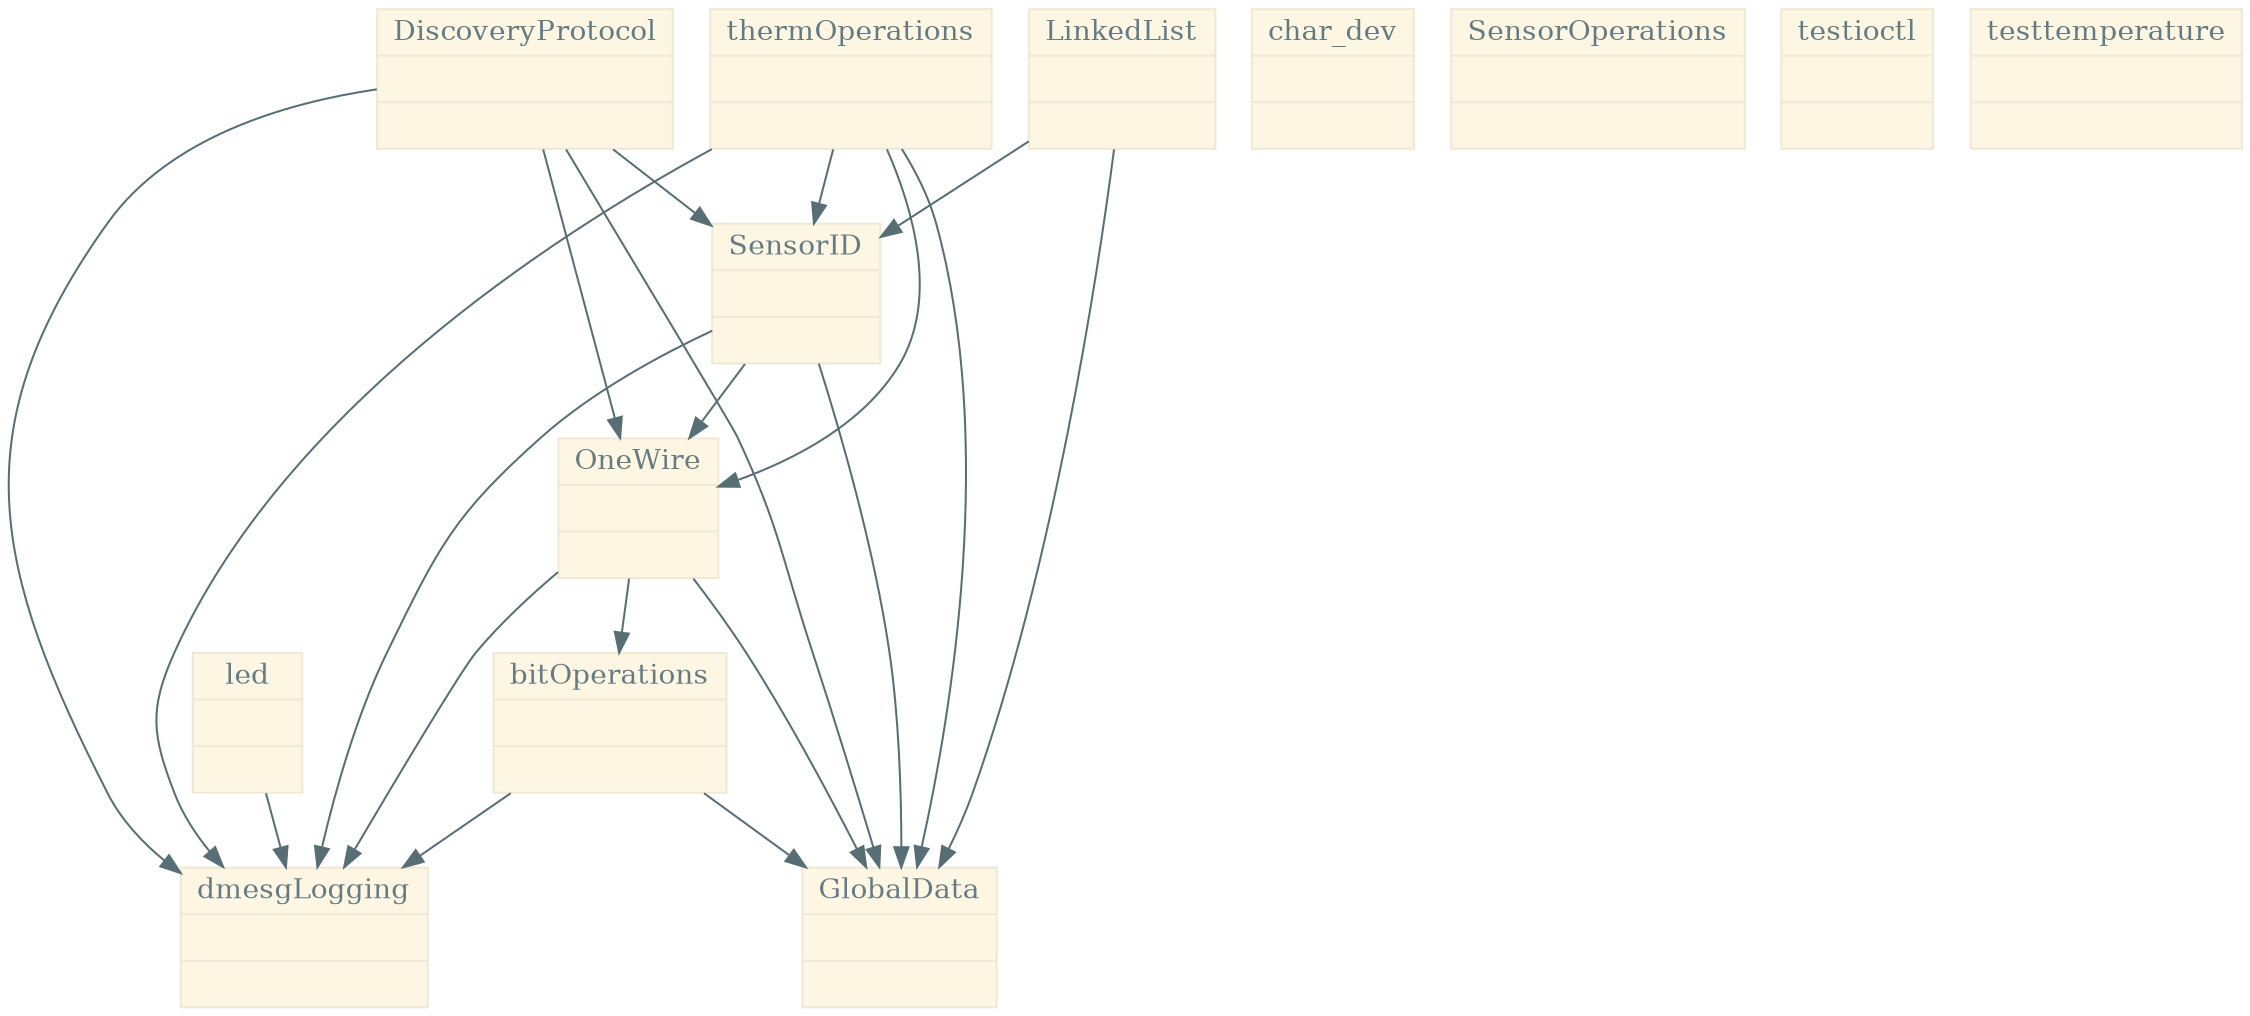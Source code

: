 /**
 * Class diagram with solarized light colorscheme
 * Example found on http://fsteeg.com/2006/11/17/uml-class-diagrams-with-graphviz/
 *
 * Colors added by Mattijs Korpershoek
 * <mattijs.korpershoek@gmail.com>
 */

/*
 * Solarized colorscheme:
 * $base03:    #002b36;
 * $base02:    #073642;
 * $base01:    #586e75;
 * $base00:    #657b83;
 * $base0:     #839496;
 * $base1:     #93a1a1;
 * $base2:     #eee8d5;
 * $base3:     #fdf6e3;
 * $yellow:    #b58900;
 * $orange:    #cb4b16;
 * $red:       #dc322f;
 * $magenta:   #d33682;
 * $violet:    #6c71c4;
 * $blue:      #268bd2;
 * $cyan:      #2aa198;
 * $green:     #859900;
 * */
digraph hierarchy 
{
  size="15,15"
    node[shape=record,style=filled,fillcolor="#fdf6e3", fontcolor="#657b83", color="#eee8d5"]
    edge[dir=forward, arrowtail=open, color="#586e75"]

2[label = "{bitOperations||}"]
3[label = "{char_dev||}"]
4[label = "{DiscoveryProtocol||}"]
5[label = "{dmesgLogging||}"]
6[label = "{GlobalData||}"]
7[label = "{led||}"]
8[label = "{LinkedList||}"]
9[label = "{OneWire||}"]
10[label = "{SensorID||}"]
11[label = "{SensorOperations||}"]
12[label = "{testioctl||}"]
13[label = "{testtemperature||}"]
14[label = "{thermOperations||}"]

/* bitoperations */
2->5
2->6
/* OneWire */
9->5
9->6
9->2
/* led */
7->5
/* sensorID */
10->6
10->9
10->5
/* Discovery */
4->5
4->6
4->9
4->10
/* LinkedList */
8->10
8->6
/* thermOperations */
14->9
14->10
14->5
14->6


/* char_dev */

   /* 2->4
    5->5[constraint=false]
    4->3[constraint=false]
    2->5[constraint=false]
    5->6[arrowtail=open]*/
}
